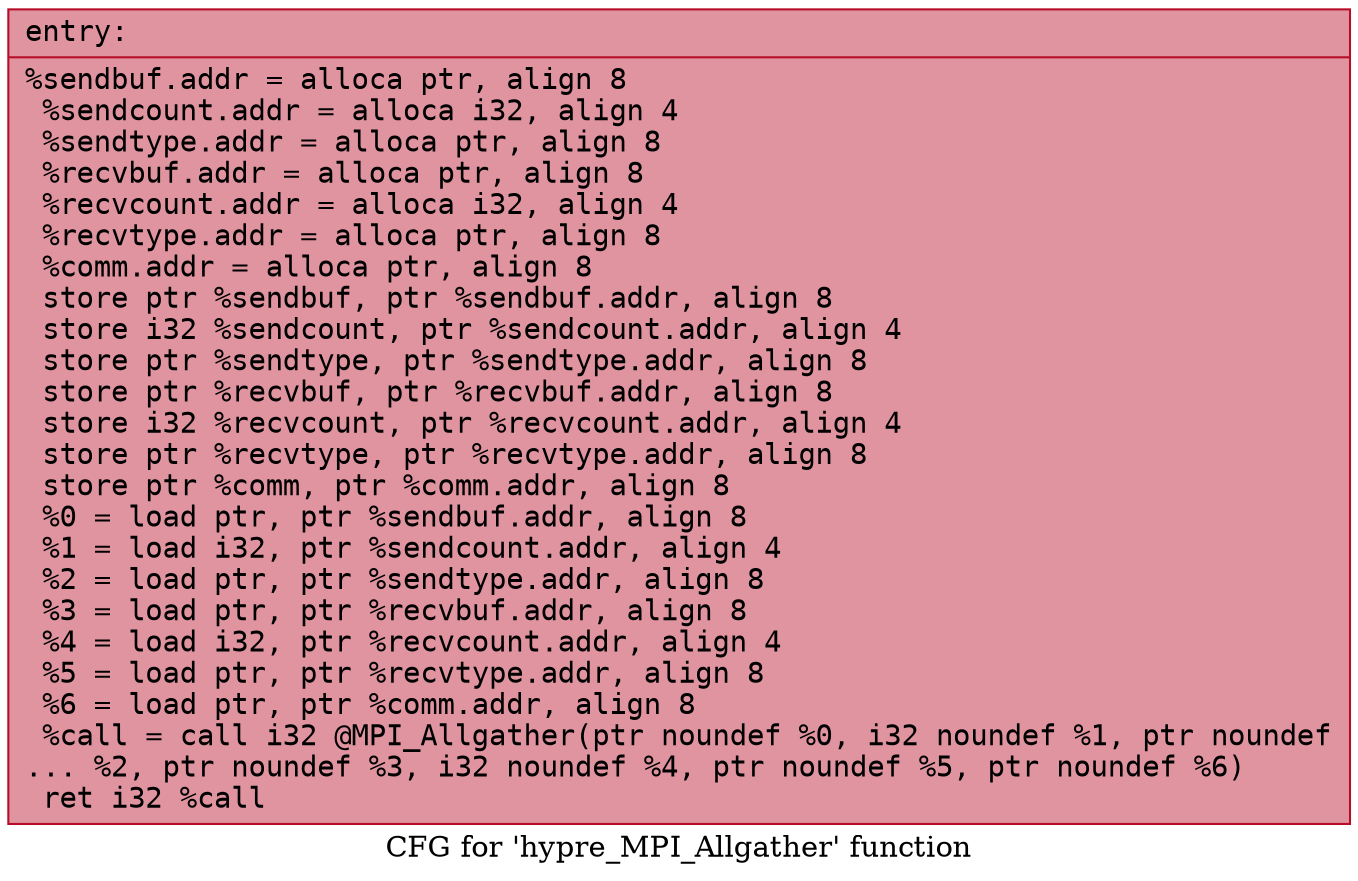 digraph "CFG for 'hypre_MPI_Allgather' function" {
	label="CFG for 'hypre_MPI_Allgather' function";

	Node0x5555d662d9c0 [shape=record,color="#b70d28ff", style=filled, fillcolor="#b70d2870" fontname="Courier",label="{entry:\l|  %sendbuf.addr = alloca ptr, align 8\l  %sendcount.addr = alloca i32, align 4\l  %sendtype.addr = alloca ptr, align 8\l  %recvbuf.addr = alloca ptr, align 8\l  %recvcount.addr = alloca i32, align 4\l  %recvtype.addr = alloca ptr, align 8\l  %comm.addr = alloca ptr, align 8\l  store ptr %sendbuf, ptr %sendbuf.addr, align 8\l  store i32 %sendcount, ptr %sendcount.addr, align 4\l  store ptr %sendtype, ptr %sendtype.addr, align 8\l  store ptr %recvbuf, ptr %recvbuf.addr, align 8\l  store i32 %recvcount, ptr %recvcount.addr, align 4\l  store ptr %recvtype, ptr %recvtype.addr, align 8\l  store ptr %comm, ptr %comm.addr, align 8\l  %0 = load ptr, ptr %sendbuf.addr, align 8\l  %1 = load i32, ptr %sendcount.addr, align 4\l  %2 = load ptr, ptr %sendtype.addr, align 8\l  %3 = load ptr, ptr %recvbuf.addr, align 8\l  %4 = load i32, ptr %recvcount.addr, align 4\l  %5 = load ptr, ptr %recvtype.addr, align 8\l  %6 = load ptr, ptr %comm.addr, align 8\l  %call = call i32 @MPI_Allgather(ptr noundef %0, i32 noundef %1, ptr noundef\l... %2, ptr noundef %3, i32 noundef %4, ptr noundef %5, ptr noundef %6)\l  ret i32 %call\l}"];
}
